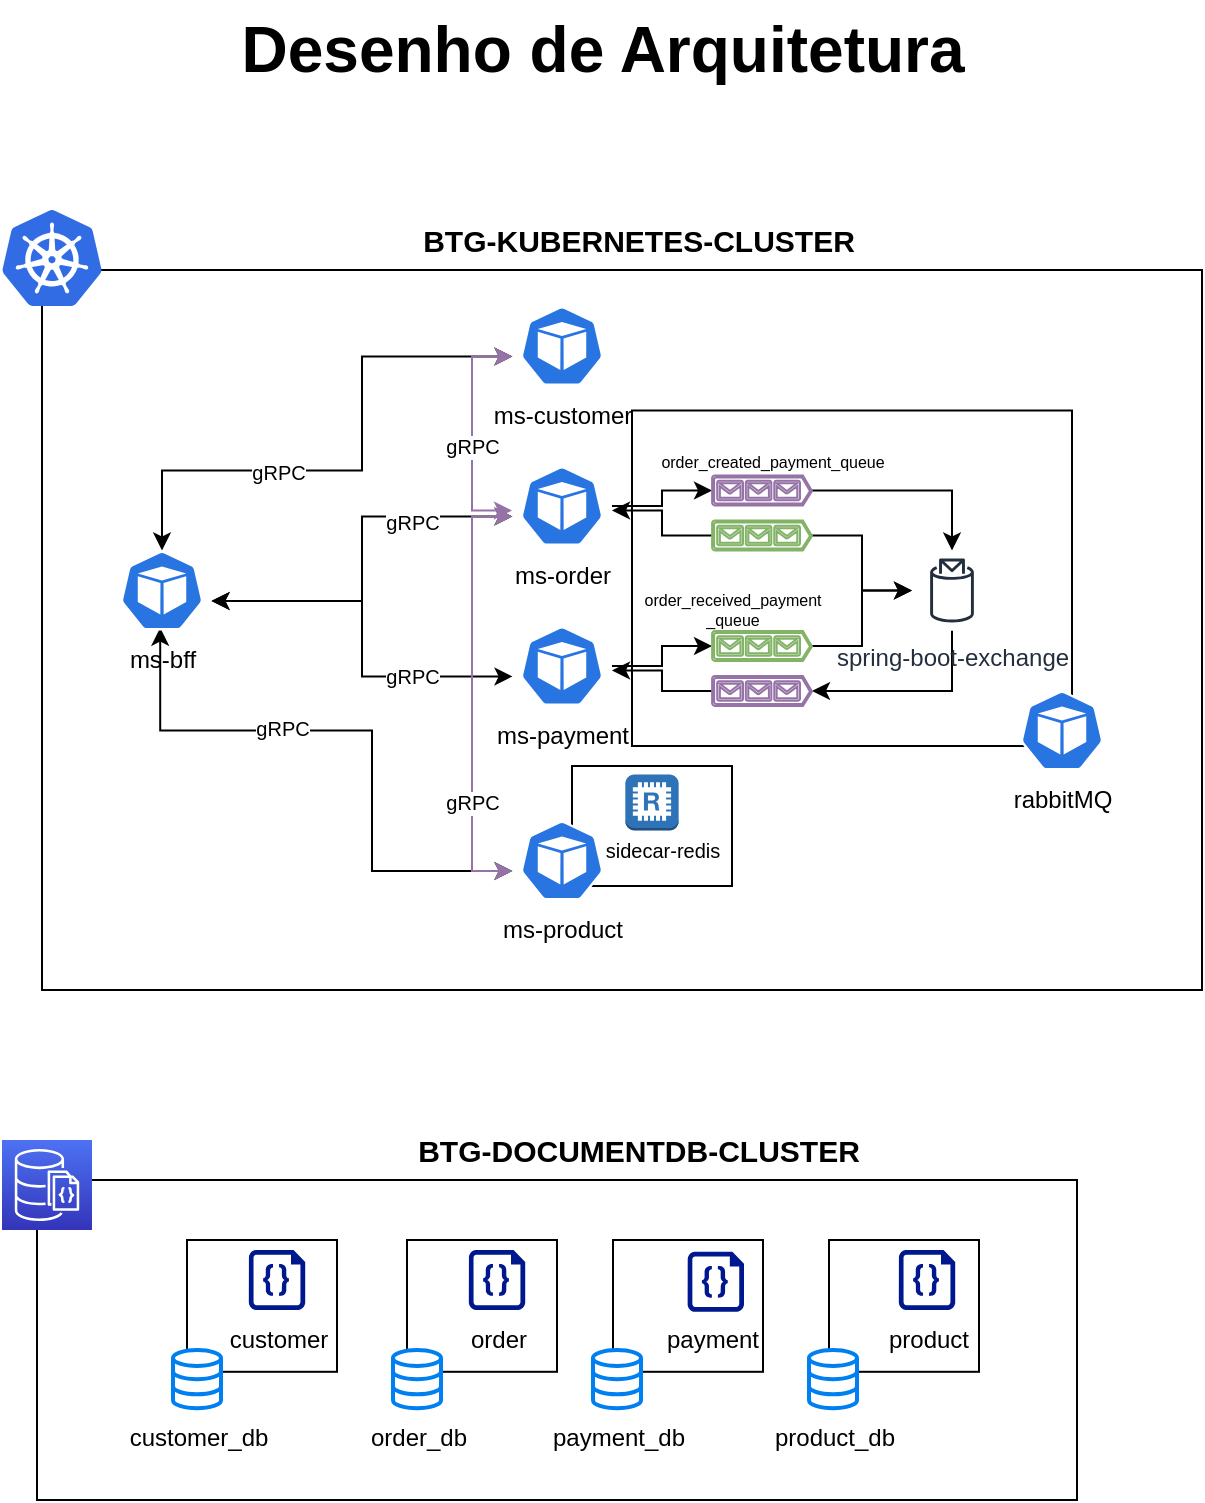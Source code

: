 <mxfile version="20.8.23" type="device" pages="2"><diagram id="QzAhWZvazJeTf2JJK_7w" name="Desenho de Arquitetura"><mxGraphModel dx="1434" dy="796" grid="1" gridSize="10" guides="1" tooltips="1" connect="1" arrows="1" fold="1" page="1" pageScale="1" pageWidth="827" pageHeight="1169" math="0" shadow="0"><root><mxCell id="0"/><mxCell id="1" parent="0"/><mxCell id="mo_kO4fWJj9Dk3_LiMqR-79" value="" style="rounded=0;whiteSpace=wrap;html=1;fontSize=10;" parent="1" vertex="1"><mxGeometry x="131.5" y="615" width="520" height="160" as="geometry"/></mxCell><mxCell id="mo_kO4fWJj9Dk3_LiMqR-78" value="" style="rounded=0;whiteSpace=wrap;html=1;fontSize=10;" parent="1" vertex="1"><mxGeometry x="134" y="160" width="580" height="360" as="geometry"/></mxCell><mxCell id="mo_kO4fWJj9Dk3_LiMqR-77" value="" style="rounded=0;whiteSpace=wrap;html=1;fontSize=10;" parent="1" vertex="1"><mxGeometry x="527.5" y="645" width="75" height="65.9" as="geometry"/></mxCell><mxCell id="mo_kO4fWJj9Dk3_LiMqR-76" value="" style="rounded=0;whiteSpace=wrap;html=1;fontSize=10;" parent="1" vertex="1"><mxGeometry x="419.5" y="645" width="75" height="65.9" as="geometry"/></mxCell><mxCell id="mo_kO4fWJj9Dk3_LiMqR-75" value="" style="rounded=0;whiteSpace=wrap;html=1;fontSize=10;" parent="1" vertex="1"><mxGeometry x="316.5" y="645" width="75" height="65.9" as="geometry"/></mxCell><mxCell id="mo_kO4fWJj9Dk3_LiMqR-74" value="" style="rounded=0;whiteSpace=wrap;html=1;fontSize=10;" parent="1" vertex="1"><mxGeometry x="206.5" y="645" width="75" height="65.9" as="geometry"/></mxCell><mxCell id="mo_kO4fWJj9Dk3_LiMqR-35" value="" style="rounded=0;whiteSpace=wrap;html=1;" parent="1" vertex="1"><mxGeometry x="429" y="230.25" width="220" height="167.75" as="geometry"/></mxCell><mxCell id="mo_kO4fWJj9Dk3_LiMqR-11" value="" style="rounded=0;whiteSpace=wrap;html=1;" parent="1" vertex="1"><mxGeometry x="399" y="408" width="80" height="60" as="geometry"/></mxCell><mxCell id="mo_kO4fWJj9Dk3_LiMqR-1" value="" style="sketch=0;aspect=fixed;html=1;points=[];align=center;image;fontSize=12;image=img/lib/mscae/Kubernetes.svg;" parent="1" vertex="1"><mxGeometry x="114" y="130" width="50" height="48" as="geometry"/></mxCell><mxCell id="mo_kO4fWJj9Dk3_LiMqR-36" style="edgeStyle=orthogonalEdgeStyle;rounded=0;orthogonalLoop=1;jettySize=auto;html=1;entryX=0.005;entryY=0.63;entryDx=0;entryDy=0;entryPerimeter=0;fontSize=8;startArrow=classic;startFill=1;endArrow=classic;endFill=1;" parent="1" source="mo_kO4fWJj9Dk3_LiMqR-2" target="mo_kO4fWJj9Dk3_LiMqR-3" edge="1"><mxGeometry relative="1" as="geometry"><Array as="points"><mxPoint x="194" y="260.25"/><mxPoint x="294" y="260.25"/><mxPoint x="294" y="203.25"/></Array></mxGeometry></mxCell><mxCell id="mo_kO4fWJj9Dk3_LiMqR-45" value="&lt;font style=&quot;font-size: 10px;&quot;&gt;gRPC&lt;/font&gt;" style="edgeLabel;html=1;align=center;verticalAlign=middle;resizable=0;points=[];fontSize=8;" parent="mo_kO4fWJj9Dk3_LiMqR-36" vertex="1" connectable="0"><mxGeometry x="-0.282" relative="1" as="geometry"><mxPoint as="offset"/></mxGeometry></mxCell><mxCell id="mo_kO4fWJj9Dk3_LiMqR-37" style="edgeStyle=orthogonalEdgeStyle;rounded=0;orthogonalLoop=1;jettySize=auto;html=1;exitX=0.485;exitY=-0.047;exitDx=0;exitDy=0;exitPerimeter=0;entryX=0.005;entryY=0.63;entryDx=0;entryDy=0;entryPerimeter=0;fontSize=8;startArrow=classic;startFill=1;endArrow=classic;endFill=1;" parent="1" source="mo_kO4fWJj9Dk3_LiMqR-15" target="mo_kO4fWJj9Dk3_LiMqR-6" edge="1"><mxGeometry relative="1" as="geometry"><Array as="points"><mxPoint x="193" y="390.25"/><mxPoint x="299" y="390.25"/><mxPoint x="299" y="460.25"/></Array></mxGeometry></mxCell><mxCell id="mo_kO4fWJj9Dk3_LiMqR-38" style="edgeStyle=orthogonalEdgeStyle;rounded=0;orthogonalLoop=1;jettySize=auto;html=1;exitX=0.995;exitY=0.63;exitDx=0;exitDy=0;exitPerimeter=0;entryX=0.005;entryY=0.63;entryDx=0;entryDy=0;entryPerimeter=0;fontSize=8;startArrow=classic;startFill=1;endArrow=classic;endFill=1;" parent="1" source="mo_kO4fWJj9Dk3_LiMqR-2" target="mo_kO4fWJj9Dk3_LiMqR-4" edge="1"><mxGeometry relative="1" as="geometry"/></mxCell><mxCell id="mo_kO4fWJj9Dk3_LiMqR-39" style="edgeStyle=orthogonalEdgeStyle;rounded=0;orthogonalLoop=1;jettySize=auto;html=1;exitX=0.995;exitY=0.63;exitDx=0;exitDy=0;exitPerimeter=0;entryX=0.005;entryY=0.63;entryDx=0;entryDy=0;entryPerimeter=0;fontSize=8;startArrow=classic;startFill=1;endArrow=classic;endFill=1;" parent="1" source="mo_kO4fWJj9Dk3_LiMqR-2" target="mo_kO4fWJj9Dk3_LiMqR-5" edge="1"><mxGeometry relative="1" as="geometry"/></mxCell><mxCell id="mo_kO4fWJj9Dk3_LiMqR-2" value="" style="sketch=0;html=1;dashed=0;whitespace=wrap;fillColor=#2875E2;strokeColor=#ffffff;points=[[0.005,0.63,0],[0.1,0.2,0],[0.9,0.2,0],[0.5,0,0],[0.995,0.63,0],[0.72,0.99,0],[0.5,1,0],[0.28,0.99,0]];verticalLabelPosition=bottom;align=center;verticalAlign=top;shape=mxgraph.kubernetes.icon;prIcon=pod" parent="1" vertex="1"><mxGeometry x="169" y="300.25" width="50" height="40" as="geometry"/></mxCell><mxCell id="mo_kO4fWJj9Dk3_LiMqR-3" value="" style="sketch=0;html=1;dashed=0;whitespace=wrap;fillColor=#2875E2;strokeColor=#ffffff;points=[[0.005,0.63,0],[0.1,0.2,0],[0.9,0.2,0],[0.5,0,0],[0.995,0.63,0],[0.72,0.99,0],[0.5,1,0],[0.28,0.99,0]];verticalLabelPosition=bottom;align=center;verticalAlign=top;shape=mxgraph.kubernetes.icon;prIcon=pod" parent="1" vertex="1"><mxGeometry x="369" y="178" width="50" height="40" as="geometry"/></mxCell><mxCell id="mo_kO4fWJj9Dk3_LiMqR-43" style="edgeStyle=orthogonalEdgeStyle;rounded=0;orthogonalLoop=1;jettySize=auto;html=1;entryX=0.005;entryY=0.63;entryDx=0;entryDy=0;entryPerimeter=0;fontSize=8;startArrow=classic;startFill=1;endArrow=classic;endFill=1;fillColor=#e1d5e7;strokeColor=#9673a6;" parent="1" source="mo_kO4fWJj9Dk3_LiMqR-4" target="mo_kO4fWJj9Dk3_LiMqR-3" edge="1"><mxGeometry relative="1" as="geometry"><Array as="points"><mxPoint x="349" y="280.25"/><mxPoint x="349" y="203.25"/></Array></mxGeometry></mxCell><mxCell id="mo_kO4fWJj9Dk3_LiMqR-44" style="edgeStyle=orthogonalEdgeStyle;rounded=0;orthogonalLoop=1;jettySize=auto;html=1;exitX=0.005;exitY=0.63;exitDx=0;exitDy=0;exitPerimeter=0;entryX=0.005;entryY=0.63;entryDx=0;entryDy=0;entryPerimeter=0;fontSize=8;startArrow=classic;startFill=1;endArrow=classic;endFill=1;fillColor=#e1d5e7;strokeColor=#9673a6;" parent="1" source="mo_kO4fWJj9Dk3_LiMqR-4" target="mo_kO4fWJj9Dk3_LiMqR-6" edge="1"><mxGeometry relative="1" as="geometry"/></mxCell><mxCell id="mo_kO4fWJj9Dk3_LiMqR-4" value="" style="sketch=0;html=1;dashed=0;whitespace=wrap;fillColor=#2875E2;strokeColor=#ffffff;points=[[0.005,0.63,0],[0.1,0.2,0],[0.9,0.2,0],[0.5,0,0],[0.995,0.63,0],[0.72,0.99,0],[0.5,1,0],[0.28,0.99,0]];verticalLabelPosition=bottom;align=center;verticalAlign=top;shape=mxgraph.kubernetes.icon;prIcon=pod" parent="1" vertex="1"><mxGeometry x="369" y="258" width="50" height="40" as="geometry"/></mxCell><mxCell id="mo_kO4fWJj9Dk3_LiMqR-5" value="" style="sketch=0;html=1;dashed=0;whitespace=wrap;fillColor=#2875E2;strokeColor=#ffffff;points=[[0.005,0.63,0],[0.1,0.2,0],[0.9,0.2,0],[0.5,0,0],[0.995,0.63,0],[0.72,0.99,0],[0.5,1,0],[0.28,0.99,0]];verticalLabelPosition=bottom;align=center;verticalAlign=top;shape=mxgraph.kubernetes.icon;prIcon=pod" parent="1" vertex="1"><mxGeometry x="369" y="338" width="50" height="40" as="geometry"/></mxCell><mxCell id="mo_kO4fWJj9Dk3_LiMqR-6" value="" style="sketch=0;html=1;dashed=0;whitespace=wrap;fillColor=#2875E2;strokeColor=#ffffff;points=[[0.005,0.63,0],[0.1,0.2,0],[0.9,0.2,0],[0.5,0,0],[0.995,0.63,0],[0.72,0.99,0],[0.5,1,0],[0.28,0.99,0]];verticalLabelPosition=bottom;align=center;verticalAlign=top;shape=mxgraph.kubernetes.icon;prIcon=pod" parent="1" vertex="1"><mxGeometry x="369" y="435.25" width="50" height="40" as="geometry"/></mxCell><mxCell id="mo_kO4fWJj9Dk3_LiMqR-7" value="ms-customer" style="text;html=1;align=center;verticalAlign=middle;resizable=0;points=[];autosize=1;strokeColor=none;fillColor=none;" parent="1" vertex="1"><mxGeometry x="349" y="218" width="90" height="30" as="geometry"/></mxCell><mxCell id="mo_kO4fWJj9Dk3_LiMqR-8" value="ms-order" style="text;html=1;align=center;verticalAlign=middle;resizable=0;points=[];autosize=1;strokeColor=none;fillColor=none;" parent="1" vertex="1"><mxGeometry x="359" y="298" width="70" height="30" as="geometry"/></mxCell><mxCell id="mo_kO4fWJj9Dk3_LiMqR-9" value="ms-payment" style="text;html=1;align=center;verticalAlign=middle;resizable=0;points=[];autosize=1;strokeColor=none;fillColor=none;" parent="1" vertex="1"><mxGeometry x="349" y="378" width="90" height="30" as="geometry"/></mxCell><mxCell id="mo_kO4fWJj9Dk3_LiMqR-10" value="ms-product" style="text;html=1;align=center;verticalAlign=middle;resizable=0;points=[];autosize=1;strokeColor=none;fillColor=none;" parent="1" vertex="1"><mxGeometry x="354" y="475.25" width="80" height="30" as="geometry"/></mxCell><mxCell id="mo_kO4fWJj9Dk3_LiMqR-12" value="" style="outlineConnect=0;dashed=0;verticalLabelPosition=bottom;verticalAlign=top;align=center;html=1;shape=mxgraph.aws3.redis;fillColor=#2E73B8;gradientColor=none;" parent="1" vertex="1"><mxGeometry x="425.66" y="412.25" width="26.67" height="28" as="geometry"/></mxCell><mxCell id="mo_kO4fWJj9Dk3_LiMqR-13" value="&lt;font style=&quot;font-size: 10px;&quot;&gt;sidecar-redis&lt;/font&gt;" style="text;html=1;align=center;verticalAlign=middle;resizable=0;points=[];autosize=1;strokeColor=none;fillColor=none;" parent="1" vertex="1"><mxGeometry x="404" y="435.25" width="80" height="30" as="geometry"/></mxCell><mxCell id="mo_kO4fWJj9Dk3_LiMqR-15" value="ms-bff" style="text;html=1;align=center;verticalAlign=middle;resizable=0;points=[];autosize=1;strokeColor=none;fillColor=none;" parent="1" vertex="1"><mxGeometry x="164" y="340.25" width="60" height="30" as="geometry"/></mxCell><mxCell id="mo_kO4fWJj9Dk3_LiMqR-16" value="" style="sketch=0;html=1;dashed=0;whitespace=wrap;fillColor=#2875E2;strokeColor=#ffffff;points=[[0.005,0.63,0],[0.1,0.2,0],[0.9,0.2,0],[0.5,0,0],[0.995,0.63,0],[0.72,0.99,0],[0.5,1,0],[0.28,0.99,0]];verticalLabelPosition=bottom;align=center;verticalAlign=top;shape=mxgraph.kubernetes.icon;prIcon=pod" parent="1" vertex="1"><mxGeometry x="619" y="370.25" width="50" height="40" as="geometry"/></mxCell><mxCell id="mo_kO4fWJj9Dk3_LiMqR-17" value="rabbitMQ" style="text;html=1;align=center;verticalAlign=middle;resizable=0;points=[];autosize=1;strokeColor=none;fillColor=none;" parent="1" vertex="1"><mxGeometry x="609" y="410.25" width="70" height="30" as="geometry"/></mxCell><mxCell id="mo_kO4fWJj9Dk3_LiMqR-28" style="edgeStyle=orthogonalEdgeStyle;rounded=0;orthogonalLoop=1;jettySize=auto;html=1;fontSize=10;startArrow=classic;startFill=1;endArrow=none;endFill=0;" parent="1" source="mo_kO4fWJj9Dk3_LiMqR-18" target="mo_kO4fWJj9Dk3_LiMqR-24" edge="1"><mxGeometry relative="1" as="geometry"/></mxCell><mxCell id="mo_kO4fWJj9Dk3_LiMqR-32" style="edgeStyle=orthogonalEdgeStyle;rounded=0;orthogonalLoop=1;jettySize=auto;html=1;fontSize=10;" parent="1" source="mo_kO4fWJj9Dk3_LiMqR-18" edge="1"><mxGeometry relative="1" as="geometry"><mxPoint x="419" y="360.25" as="targetPoint"/><Array as="points"><mxPoint x="444" y="370.25"/><mxPoint x="444" y="360.25"/></Array></mxGeometry></mxCell><mxCell id="mo_kO4fWJj9Dk3_LiMqR-18" value="" style="sketch=0;aspect=fixed;pointerEvents=1;shadow=0;dashed=0;html=1;strokeColor=#9673a6;labelPosition=center;verticalLabelPosition=bottom;verticalAlign=top;align=center;fillColor=#e1d5e7;shape=mxgraph.azure.queue_generic;fontSize=10;" parent="1" vertex="1"><mxGeometry x="469" y="363" width="50" height="15" as="geometry"/></mxCell><mxCell id="mo_kO4fWJj9Dk3_LiMqR-27" style="edgeStyle=orthogonalEdgeStyle;rounded=0;orthogonalLoop=1;jettySize=auto;html=1;fontSize=10;" parent="1" source="mo_kO4fWJj9Dk3_LiMqR-19" target="mo_kO4fWJj9Dk3_LiMqR-24" edge="1"><mxGeometry relative="1" as="geometry"><Array as="points"><mxPoint x="544" y="348.25"/><mxPoint x="544" y="320.25"/></Array></mxGeometry></mxCell><mxCell id="mo_kO4fWJj9Dk3_LiMqR-31" style="edgeStyle=orthogonalEdgeStyle;rounded=0;orthogonalLoop=1;jettySize=auto;html=1;fontSize=10;startArrow=classic;startFill=1;endArrow=none;endFill=0;" parent="1" source="mo_kO4fWJj9Dk3_LiMqR-19" target="mo_kO4fWJj9Dk3_LiMqR-5" edge="1"><mxGeometry relative="1" as="geometry"/></mxCell><mxCell id="mo_kO4fWJj9Dk3_LiMqR-19" value="" style="sketch=0;aspect=fixed;pointerEvents=1;shadow=0;dashed=0;html=1;strokeColor=#82b366;labelPosition=center;verticalLabelPosition=bottom;verticalAlign=top;align=center;fillColor=#d5e8d4;shape=mxgraph.azure.queue_generic;fontSize=10;" parent="1" vertex="1"><mxGeometry x="469" y="340.5" width="50" height="15" as="geometry"/></mxCell><mxCell id="mo_kO4fWJj9Dk3_LiMqR-26" style="edgeStyle=orthogonalEdgeStyle;rounded=0;orthogonalLoop=1;jettySize=auto;html=1;fontSize=10;" parent="1" source="mo_kO4fWJj9Dk3_LiMqR-20" target="mo_kO4fWJj9Dk3_LiMqR-24" edge="1"><mxGeometry relative="1" as="geometry"/></mxCell><mxCell id="mo_kO4fWJj9Dk3_LiMqR-30" style="edgeStyle=orthogonalEdgeStyle;rounded=0;orthogonalLoop=1;jettySize=auto;html=1;fontSize=10;" parent="1" source="mo_kO4fWJj9Dk3_LiMqR-20" edge="1"><mxGeometry relative="1" as="geometry"><mxPoint x="419" y="280.25" as="targetPoint"/><Array as="points"><mxPoint x="444" y="293.25"/><mxPoint x="444" y="280.25"/></Array></mxGeometry></mxCell><mxCell id="mo_kO4fWJj9Dk3_LiMqR-20" value="" style="sketch=0;aspect=fixed;pointerEvents=1;shadow=0;dashed=0;html=1;strokeColor=#82b366;labelPosition=center;verticalLabelPosition=bottom;verticalAlign=top;align=center;fillColor=#d5e8d4;shape=mxgraph.azure.queue_generic;fontSize=10;" parent="1" vertex="1"><mxGeometry x="469" y="285.25" width="50" height="15" as="geometry"/></mxCell><mxCell id="mo_kO4fWJj9Dk3_LiMqR-25" style="edgeStyle=orthogonalEdgeStyle;rounded=0;orthogonalLoop=1;jettySize=auto;html=1;fontSize=10;" parent="1" source="mo_kO4fWJj9Dk3_LiMqR-21" target="mo_kO4fWJj9Dk3_LiMqR-24" edge="1"><mxGeometry relative="1" as="geometry"/></mxCell><mxCell id="mo_kO4fWJj9Dk3_LiMqR-29" style="edgeStyle=orthogonalEdgeStyle;rounded=0;orthogonalLoop=1;jettySize=auto;html=1;fontSize=10;startArrow=classic;startFill=1;endArrow=none;endFill=0;" parent="1" source="mo_kO4fWJj9Dk3_LiMqR-21" target="mo_kO4fWJj9Dk3_LiMqR-4" edge="1"><mxGeometry relative="1" as="geometry"/></mxCell><mxCell id="mo_kO4fWJj9Dk3_LiMqR-21" value="" style="sketch=0;aspect=fixed;pointerEvents=1;shadow=0;dashed=0;html=1;strokeColor=#9673a6;labelPosition=center;verticalLabelPosition=bottom;verticalAlign=top;align=center;fillColor=#e1d5e7;shape=mxgraph.azure.queue_generic;fontSize=10;" parent="1" vertex="1"><mxGeometry x="469" y="262.75" width="50" height="15" as="geometry"/></mxCell><mxCell id="mo_kO4fWJj9Dk3_LiMqR-24" value="spring-boot-exchange" style="sketch=0;outlineConnect=0;fontColor=#232F3E;gradientColor=none;strokeColor=#232F3E;fillColor=#ffffff;dashed=0;verticalLabelPosition=bottom;verticalAlign=top;align=center;html=1;fontSize=12;fontStyle=0;aspect=fixed;shape=mxgraph.aws4.resourceIcon;resIcon=mxgraph.aws4.topic_2;" parent="1" vertex="1"><mxGeometry x="569" y="300.25" width="40" height="40" as="geometry"/></mxCell><mxCell id="mo_kO4fWJj9Dk3_LiMqR-33" value="&lt;font style=&quot;font-size: 8px;&quot;&gt;order_created_payment_queue&lt;/font&gt;" style="text;html=1;align=center;verticalAlign=middle;resizable=0;points=[];autosize=1;strokeColor=none;fillColor=none;fontSize=10;" parent="1" vertex="1"><mxGeometry x="429" y="240.25" width="140" height="30" as="geometry"/></mxCell><mxCell id="mo_kO4fWJj9Dk3_LiMqR-34" value="order_received_payment&lt;br&gt;_queue" style="text;html=1;align=center;verticalAlign=middle;resizable=0;points=[];autosize=1;strokeColor=none;fillColor=none;fontSize=8;" parent="1" vertex="1"><mxGeometry x="424" y="315.25" width="110" height="30" as="geometry"/></mxCell><mxCell id="mo_kO4fWJj9Dk3_LiMqR-48" value="&lt;font style=&quot;font-size: 10px;&quot;&gt;gRPC&lt;/font&gt;" style="edgeLabel;html=1;align=center;verticalAlign=middle;resizable=0;points=[];fontSize=8;" parent="1" vertex="1" connectable="0"><mxGeometry x="268.996" y="270.254" as="geometry"><mxPoint x="-15" y="118" as="offset"/></mxGeometry></mxCell><mxCell id="mo_kO4fWJj9Dk3_LiMqR-49" value="&lt;font style=&quot;font-size: 10px;&quot;&gt;gRPC&lt;/font&gt;" style="edgeLabel;html=1;align=center;verticalAlign=middle;resizable=0;points=[];fontSize=8;" parent="1" vertex="1" connectable="0"><mxGeometry x="318.996" y="285.254" as="geometry"/></mxCell><mxCell id="mo_kO4fWJj9Dk3_LiMqR-50" value="&lt;font style=&quot;font-size: 10px;&quot;&gt;gRPC&lt;/font&gt;" style="edgeLabel;html=1;align=center;verticalAlign=middle;resizable=0;points=[];fontSize=8;" parent="1" vertex="1" connectable="0"><mxGeometry x="318.996" y="363.004" as="geometry"/></mxCell><mxCell id="mo_kO4fWJj9Dk3_LiMqR-51" value="&lt;font style=&quot;font-size: 10px;&quot;&gt;gRPC&lt;/font&gt;" style="edgeLabel;html=1;align=center;verticalAlign=middle;resizable=0;points=[];fontSize=8;" parent="1" vertex="1" connectable="0"><mxGeometry x="348.996" y="248.004" as="geometry"/></mxCell><mxCell id="mo_kO4fWJj9Dk3_LiMqR-52" value="&lt;font style=&quot;font-size: 10px;&quot;&gt;gRPC&lt;/font&gt;" style="edgeLabel;html=1;align=center;verticalAlign=middle;resizable=0;points=[];fontSize=8;" parent="1" vertex="1" connectable="0"><mxGeometry x="348.996" y="425.254" as="geometry"/></mxCell><mxCell id="mo_kO4fWJj9Dk3_LiMqR-53" value="" style="sketch=0;points=[[0,0,0],[0.25,0,0],[0.5,0,0],[0.75,0,0],[1,0,0],[0,1,0],[0.25,1,0],[0.5,1,0],[0.75,1,0],[1,1,0],[0,0.25,0],[0,0.5,0],[0,0.75,0],[1,0.25,0],[1,0.5,0],[1,0.75,0]];outlineConnect=0;fontColor=#232F3E;gradientColor=#4D72F3;gradientDirection=north;fillColor=#3334B9;strokeColor=#ffffff;dashed=0;verticalLabelPosition=bottom;verticalAlign=top;align=center;html=1;fontSize=12;fontStyle=0;aspect=fixed;shape=mxgraph.aws4.resourceIcon;resIcon=mxgraph.aws4.documentdb_with_mongodb_compatibility;" parent="1" vertex="1"><mxGeometry x="114" y="595" width="45" height="45" as="geometry"/></mxCell><mxCell id="mo_kO4fWJj9Dk3_LiMqR-55" value="" style="sketch=0;aspect=fixed;pointerEvents=1;shadow=0;dashed=0;html=1;strokeColor=none;labelPosition=center;verticalLabelPosition=bottom;verticalAlign=top;align=center;fillColor=#00188D;shape=mxgraph.azure.code_file;fontSize=10;" parent="1" vertex="1"><mxGeometry x="237.4" y="650" width="28.2" height="30" as="geometry"/></mxCell><mxCell id="mo_kO4fWJj9Dk3_LiMqR-56" value="" style="html=1;verticalLabelPosition=bottom;align=center;labelBackgroundColor=#ffffff;verticalAlign=top;strokeWidth=2;strokeColor=#0080F0;shadow=0;dashed=0;shape=mxgraph.ios7.icons.data;fontSize=10;" parent="1" vertex="1"><mxGeometry x="199.5" y="700" width="24" height="29.1" as="geometry"/></mxCell><mxCell id="mo_kO4fWJj9Dk3_LiMqR-57" value="customer_db" style="text;html=1;align=center;verticalAlign=middle;resizable=0;points=[];autosize=1;strokeColor=none;fillColor=none;" parent="1" vertex="1"><mxGeometry x="166.5" y="729.1" width="90" height="30" as="geometry"/></mxCell><mxCell id="mo_kO4fWJj9Dk3_LiMqR-59" value="" style="html=1;verticalLabelPosition=bottom;align=center;labelBackgroundColor=#ffffff;verticalAlign=top;strokeWidth=2;strokeColor=#0080F0;shadow=0;dashed=0;shape=mxgraph.ios7.icons.data;fontSize=10;" parent="1" vertex="1"><mxGeometry x="309.5" y="700" width="24" height="29.1" as="geometry"/></mxCell><mxCell id="mo_kO4fWJj9Dk3_LiMqR-60" value="order_db" style="text;html=1;align=center;verticalAlign=middle;resizable=0;points=[];autosize=1;strokeColor=none;fillColor=none;" parent="1" vertex="1"><mxGeometry x="286.5" y="729.1" width="70" height="30" as="geometry"/></mxCell><mxCell id="mo_kO4fWJj9Dk3_LiMqR-61" value="" style="html=1;verticalLabelPosition=bottom;align=center;labelBackgroundColor=#ffffff;verticalAlign=top;strokeWidth=2;strokeColor=#0080F0;shadow=0;dashed=0;shape=mxgraph.ios7.icons.data;fontSize=10;" parent="1" vertex="1"><mxGeometry x="409.5" y="700.0" width="24" height="29.1" as="geometry"/></mxCell><mxCell id="mo_kO4fWJj9Dk3_LiMqR-62" value="payment_db" style="text;html=1;align=center;verticalAlign=middle;resizable=0;points=[];autosize=1;strokeColor=none;fillColor=none;" parent="1" vertex="1"><mxGeometry x="376.5" y="729.1" width="90" height="30" as="geometry"/></mxCell><mxCell id="mo_kO4fWJj9Dk3_LiMqR-65" value="" style="html=1;verticalLabelPosition=bottom;align=center;labelBackgroundColor=#ffffff;verticalAlign=top;strokeWidth=2;strokeColor=#0080F0;shadow=0;dashed=0;shape=mxgraph.ios7.icons.data;fontSize=10;" parent="1" vertex="1"><mxGeometry x="517.5" y="700" width="24" height="29.1" as="geometry"/></mxCell><mxCell id="mo_kO4fWJj9Dk3_LiMqR-66" value="product_db" style="text;html=1;align=center;verticalAlign=middle;resizable=0;points=[];autosize=1;strokeColor=none;fillColor=none;" parent="1" vertex="1"><mxGeometry x="489.5" y="729.1" width="80" height="30" as="geometry"/></mxCell><mxCell id="mo_kO4fWJj9Dk3_LiMqR-67" value="customer" style="text;html=1;align=center;verticalAlign=middle;resizable=0;points=[];autosize=1;strokeColor=none;fillColor=none;" parent="1" vertex="1"><mxGeometry x="216.5" y="680" width="70" height="30" as="geometry"/></mxCell><mxCell id="mo_kO4fWJj9Dk3_LiMqR-68" value="" style="sketch=0;aspect=fixed;pointerEvents=1;shadow=0;dashed=0;html=1;strokeColor=none;labelPosition=center;verticalLabelPosition=bottom;verticalAlign=top;align=center;fillColor=#00188D;shape=mxgraph.azure.code_file;fontSize=10;" parent="1" vertex="1"><mxGeometry x="347.4" y="650" width="28.2" height="30" as="geometry"/></mxCell><mxCell id="mo_kO4fWJj9Dk3_LiMqR-69" value="order" style="text;html=1;align=center;verticalAlign=middle;resizable=0;points=[];autosize=1;strokeColor=none;fillColor=none;" parent="1" vertex="1"><mxGeometry x="336.5" y="680" width="50" height="30" as="geometry"/></mxCell><mxCell id="mo_kO4fWJj9Dk3_LiMqR-70" value="" style="sketch=0;aspect=fixed;pointerEvents=1;shadow=0;dashed=0;html=1;strokeColor=none;labelPosition=center;verticalLabelPosition=bottom;verticalAlign=top;align=center;fillColor=#00188D;shape=mxgraph.azure.code_file;fontSize=10;" parent="1" vertex="1"><mxGeometry x="456.8" y="650.9" width="28.2" height="30" as="geometry"/></mxCell><mxCell id="mo_kO4fWJj9Dk3_LiMqR-71" value="payment" style="text;html=1;align=center;verticalAlign=middle;resizable=0;points=[];autosize=1;strokeColor=none;fillColor=none;" parent="1" vertex="1"><mxGeometry x="434" y="680.45" width="70" height="30" as="geometry"/></mxCell><mxCell id="mo_kO4fWJj9Dk3_LiMqR-72" value="" style="sketch=0;aspect=fixed;pointerEvents=1;shadow=0;dashed=0;html=1;strokeColor=none;labelPosition=center;verticalLabelPosition=bottom;verticalAlign=top;align=center;fillColor=#00188D;shape=mxgraph.azure.code_file;fontSize=10;" parent="1" vertex="1"><mxGeometry x="562.4" y="650" width="28.2" height="30" as="geometry"/></mxCell><mxCell id="mo_kO4fWJj9Dk3_LiMqR-73" value="product" style="text;html=1;align=center;verticalAlign=middle;resizable=0;points=[];autosize=1;strokeColor=none;fillColor=none;" parent="1" vertex="1"><mxGeometry x="546.5" y="680" width="60" height="30" as="geometry"/></mxCell><mxCell id="mo_kO4fWJj9Dk3_LiMqR-81" value="&lt;font style=&quot;font-size: 15px;&quot;&gt;&lt;b&gt;BTG-KUBERNETES-CLUSTER&lt;/b&gt;&lt;/font&gt;" style="text;html=1;align=center;verticalAlign=middle;resizable=0;points=[];autosize=1;strokeColor=none;fillColor=none;fontSize=10;" parent="1" vertex="1"><mxGeometry x="312" y="130" width="240" height="30" as="geometry"/></mxCell><mxCell id="mo_kO4fWJj9Dk3_LiMqR-82" value="&lt;font style=&quot;font-size: 15px;&quot;&gt;&lt;b&gt;BTG-DOCUMENTDB-CLUSTER&lt;/b&gt;&lt;/font&gt;" style="text;html=1;align=center;verticalAlign=middle;resizable=0;points=[];autosize=1;strokeColor=none;fillColor=none;fontSize=10;" parent="1" vertex="1"><mxGeometry x="312" y="585" width="240" height="30" as="geometry"/></mxCell><mxCell id="mo_kO4fWJj9Dk3_LiMqR-83" value="&lt;b&gt;&lt;font style=&quot;font-size: 32px;&quot;&gt;Desenho de Arquitetura&lt;/font&gt;&lt;/b&gt;" style="text;html=1;align=center;verticalAlign=middle;resizable=0;points=[];autosize=1;strokeColor=none;fillColor=none;fontSize=15;" parent="1" vertex="1"><mxGeometry x="219" y="25" width="390" height="50" as="geometry"/></mxCell></root></mxGraphModel></diagram><diagram id="XUhuh8iYOq6OEx-a7uej" name="Casos de Uso"><mxGraphModel dx="1434" dy="796" grid="1" gridSize="10" guides="1" tooltips="1" connect="1" arrows="1" fold="1" page="1" pageScale="1" pageWidth="827" pageHeight="1169" math="0" shadow="0"><root><mxCell id="0"/><mxCell id="1" parent="0"/><mxCell id="5baC4IPOkNMSyNrjgg5Y-1" value="&lt;b&gt;&lt;font style=&quot;font-size: 32px;&quot;&gt;Casos de Uso&lt;/font&gt;&lt;/b&gt;" style="text;html=1;align=center;verticalAlign=middle;resizable=0;points=[];autosize=1;strokeColor=none;fillColor=none;fontSize=15;" parent="1" vertex="1"><mxGeometry x="294" y="25" width="240" height="50" as="geometry"/></mxCell><mxCell id="uJkJUVvf36AiFAXjO41s-1" value="" style="sketch=0;html=1;dashed=0;whitespace=wrap;fillColor=#2875E2;strokeColor=#ffffff;points=[[0.005,0.63,0],[0.1,0.2,0],[0.9,0.2,0],[0.5,0,0],[0.995,0.63,0],[0.72,0.99,0],[0.5,1,0],[0.28,0.99,0]];verticalLabelPosition=bottom;align=center;verticalAlign=top;shape=mxgraph.kubernetes.icon;prIcon=pod" parent="1" vertex="1"><mxGeometry x="295" y="365" width="50" height="40" as="geometry"/></mxCell><mxCell id="uJkJUVvf36AiFAXjO41s-2" value="ms-order" style="text;html=1;align=center;verticalAlign=middle;resizable=0;points=[];autosize=1;strokeColor=none;fillColor=none;" parent="1" vertex="1"><mxGeometry x="285" y="405" width="70" height="30" as="geometry"/></mxCell><mxCell id="pKnNBjjj979iU6vrL4D1-1" value="" style="sketch=0;html=1;dashed=0;whitespace=wrap;fillColor=#2875E2;strokeColor=#ffffff;points=[[0.005,0.63,0],[0.1,0.2,0],[0.9,0.2,0],[0.5,0,0],[0.995,0.63,0],[0.72,0.99,0],[0.5,1,0],[0.28,0.99,0]];verticalLabelPosition=bottom;align=center;verticalAlign=top;shape=mxgraph.kubernetes.icon;prIcon=pod" parent="1" vertex="1"><mxGeometry x="188" y="365" width="50" height="40" as="geometry"/></mxCell><mxCell id="pKnNBjjj979iU6vrL4D1-2" value="ms-bff" style="text;html=1;align=center;verticalAlign=middle;resizable=0;points=[];autosize=1;strokeColor=none;fillColor=none;" parent="1" vertex="1"><mxGeometry x="183" y="405" width="60" height="30" as="geometry"/></mxCell><mxCell id="pjJF_JjAqbKunbiYGEhB-1" value="" style="sketch=0;html=1;dashed=0;whitespace=wrap;fillColor=#2875E2;strokeColor=#ffffff;points=[[0.005,0.63,0],[0.1,0.2,0],[0.9,0.2,0],[0.5,0,0],[0.995,0.63,0],[0.72,0.99,0],[0.5,1,0],[0.28,0.99,0]];verticalLabelPosition=bottom;align=center;verticalAlign=top;shape=mxgraph.kubernetes.icon;prIcon=pod" vertex="1" parent="1"><mxGeometry x="398" y="365" width="50" height="40" as="geometry"/></mxCell><mxCell id="pjJF_JjAqbKunbiYGEhB-2" value="ms-customer" style="text;html=1;align=center;verticalAlign=middle;resizable=0;points=[];autosize=1;strokeColor=none;fillColor=none;" vertex="1" parent="1"><mxGeometry x="378" y="405" width="90" height="30" as="geometry"/></mxCell><mxCell id="pjJF_JjAqbKunbiYGEhB-3" value="" style="sketch=0;html=1;dashed=0;whitespace=wrap;fillColor=#2875E2;strokeColor=#ffffff;points=[[0.005,0.63,0],[0.1,0.2,0],[0.9,0.2,0],[0.5,0,0],[0.995,0.63,0],[0.72,0.99,0],[0.5,1,0],[0.28,0.99,0]];verticalLabelPosition=bottom;align=center;verticalAlign=top;shape=mxgraph.kubernetes.icon;prIcon=pod" vertex="1" parent="1"><mxGeometry x="399" y="445" width="50" height="40" as="geometry"/></mxCell><mxCell id="pjJF_JjAqbKunbiYGEhB-4" value="ms-product" style="text;html=1;align=center;verticalAlign=middle;resizable=0;points=[];autosize=1;strokeColor=none;fillColor=none;" vertex="1" parent="1"><mxGeometry x="384" y="485" width="80" height="30" as="geometry"/></mxCell><mxCell id="pjJF_JjAqbKunbiYGEhB-5" value="" style="sketch=0;aspect=fixed;pointerEvents=1;shadow=0;dashed=0;html=1;strokeColor=none;labelPosition=center;verticalLabelPosition=bottom;verticalAlign=top;align=center;fillColor=#00188D;shape=mxgraph.azure.queue_generic" vertex="1" parent="1"><mxGeometry x="483" y="377.5" width="91.67" height="27.5" as="geometry"/></mxCell><mxCell id="pjJF_JjAqbKunbiYGEhB-6" value="" style="sketch=0;html=1;dashed=0;whitespace=wrap;fillColor=#2875E2;strokeColor=#ffffff;points=[[0.005,0.63,0],[0.1,0.2,0],[0.9,0.2,0],[0.5,0,0],[0.995,0.63,0],[0.72,0.99,0],[0.5,1,0],[0.28,0.99,0]];verticalLabelPosition=bottom;align=center;verticalAlign=top;shape=mxgraph.kubernetes.icon;prIcon=pod" vertex="1" parent="1"><mxGeometry x="615" y="365" width="50" height="40" as="geometry"/></mxCell><mxCell id="pjJF_JjAqbKunbiYGEhB-7" value="ms-payment" style="text;html=1;align=center;verticalAlign=middle;resizable=0;points=[];autosize=1;strokeColor=none;fillColor=none;" vertex="1" parent="1"><mxGeometry x="595" y="405" width="90" height="30" as="geometry"/></mxCell><mxCell id="pjJF_JjAqbKunbiYGEhB-8" value="" style="endArrow=none;html=1;rounded=0;strokeWidth=2;" edge="1" parent="1"><mxGeometry width="50" height="50" relative="1" as="geometry"><mxPoint x="265" y="605" as="sourcePoint"/><mxPoint x="265" y="215" as="targetPoint"/></mxGeometry></mxCell><mxCell id="pjJF_JjAqbKunbiYGEhB-9" value="" style="endArrow=none;html=1;rounded=0;strokeWidth=2;" edge="1" parent="1"><mxGeometry width="50" height="50" relative="1" as="geometry"><mxPoint x="375" y="605" as="sourcePoint"/><mxPoint x="375" y="215" as="targetPoint"/></mxGeometry></mxCell><mxCell id="pjJF_JjAqbKunbiYGEhB-10" value="" style="endArrow=none;html=1;rounded=0;strokeWidth=2;" edge="1" parent="1"><mxGeometry width="50" height="50" relative="1" as="geometry"><mxPoint x="469" y="605" as="sourcePoint"/><mxPoint x="469" y="215" as="targetPoint"/></mxGeometry></mxCell><mxCell id="pjJF_JjAqbKunbiYGEhB-11" value="" style="endArrow=none;html=1;rounded=0;strokeWidth=2;" edge="1" parent="1"><mxGeometry width="50" height="50" relative="1" as="geometry"><mxPoint x="585" y="605" as="sourcePoint"/><mxPoint x="585" y="215" as="targetPoint"/></mxGeometry></mxCell><mxCell id="pjJF_JjAqbKunbiYGEhB-12" value="" style="endArrow=none;html=1;rounded=0;strokeWidth=2;" edge="1" parent="1"><mxGeometry width="50" height="50" relative="1" as="geometry"><mxPoint x="695" y="605" as="sourcePoint"/><mxPoint x="695" y="215" as="targetPoint"/></mxGeometry></mxCell><mxCell id="pjJF_JjAqbKunbiYGEhB-13" value="&lt;font style=&quot;font-size: 14px;&quot;&gt;&lt;b&gt;Criar novo pedido&lt;/b&gt;&lt;/font&gt;" style="text;html=1;align=center;verticalAlign=middle;resizable=0;points=[];autosize=1;strokeColor=none;fillColor=none;" vertex="1" parent="1"><mxGeometry x="345" y="160" width="140" height="30" as="geometry"/></mxCell><mxCell id="pjJF_JjAqbKunbiYGEhB-14" value="&lt;font style=&quot;font-size: 12px;&quot;&gt;Requisição pelo bff&lt;/font&gt;" style="text;html=1;align=center;verticalAlign=middle;resizable=0;points=[];autosize=1;strokeColor=none;fillColor=none;fontSize=14;" vertex="1" parent="1"><mxGeometry x="128" y="225" width="130" height="30" as="geometry"/></mxCell><mxCell id="pjJF_JjAqbKunbiYGEhB-15" value="&lt;font style=&quot;font-size: 12px;&quot;&gt;Inicia lógica de&lt;br style=&quot;&quot;&gt;&amp;nbsp;criação de pedido&lt;/font&gt;" style="text;html=1;align=center;verticalAlign=middle;resizable=0;points=[];autosize=1;strokeColor=none;fillColor=none;fontSize=14;" vertex="1" parent="1"><mxGeometry x="260" y="215" width="120" height="50" as="geometry"/></mxCell><mxCell id="pjJF_JjAqbKunbiYGEhB-16" value="&lt;span style=&quot;font-size: 12px;&quot;&gt;Consulta dados &lt;br&gt;do cliente&lt;br&gt;&amp;nbsp;e dos produtos&lt;br&gt;&amp;nbsp;pelos &lt;br&gt;respectivos ids&lt;/span&gt;" style="text;html=1;align=center;verticalAlign=middle;resizable=0;points=[];autosize=1;strokeColor=none;fillColor=none;fontSize=14;" vertex="1" parent="1"><mxGeometry x="368" y="210" width="110" height="100" as="geometry"/></mxCell><mxCell id="pjJF_JjAqbKunbiYGEhB-17" value="Envia mensagem&lt;br&gt;&amp;nbsp;pelobarramento&lt;br&gt;&amp;nbsp;do RabbitMQ" style="text;html=1;align=center;verticalAlign=middle;resizable=0;points=[];autosize=1;strokeColor=none;fillColor=none;fontSize=12;" vertex="1" parent="1"><mxGeometry x="464" y="210" width="120" height="60" as="geometry"/></mxCell><mxCell id="pjJF_JjAqbKunbiYGEhB-18" value="Cria novo registro&lt;br&gt;&amp;nbsp;de pagamento&lt;br&gt;&amp;nbsp;com status&lt;br&gt;&amp;nbsp;PENDING" style="text;html=1;align=center;verticalAlign=middle;resizable=0;points=[];autosize=1;strokeColor=none;fillColor=none;fontSize=12;" vertex="1" parent="1"><mxGeometry x="580" y="210" width="120" height="70" as="geometry"/></mxCell><mxCell id="pjJF_JjAqbKunbiYGEhB-19" value="" style="endArrow=classic;html=1;rounded=0;strokeWidth=2;fontSize=12;" edge="1" parent="1"><mxGeometry width="50" height="50" relative="1" as="geometry"><mxPoint x="180" y="355" as="sourcePoint"/><mxPoint x="690" y="355" as="targetPoint"/></mxGeometry></mxCell><mxCell id="pjJF_JjAqbKunbiYGEhB-20" value="" style="endArrow=classic;html=1;rounded=0;strokeWidth=2;fontSize=12;" edge="1" parent="1"><mxGeometry width="50" height="50" relative="1" as="geometry"><mxPoint x="468" y="539" as="sourcePoint"/><mxPoint x="180" y="539" as="targetPoint"/></mxGeometry></mxCell><mxCell id="pjJF_JjAqbKunbiYGEhB-21" value="&lt;span style=&quot;font-size: 12px;&quot;&gt;Cria estrutura de&lt;br&gt;&amp;nbsp;dados&lt;br&gt;&amp;nbsp;do pedido,&lt;br&gt;&amp;nbsp;contendo valor&lt;br&gt;&amp;nbsp;total inteirando&lt;br&gt;&amp;nbsp;cada item,&lt;br&gt;armazena ID&lt;br&gt;&amp;nbsp;do cliente e o endereço de entrega&lt;/span&gt;" style="text;html=1;align=center;verticalAlign=middle;resizable=0;points=[];autosize=1;strokeColor=none;fillColor=none;fontSize=14;" vertex="1" parent="1"><mxGeometry x="215" y="540" width="210" height="150" as="geometry"/></mxCell><mxCell id="pjJF_JjAqbKunbiYGEhB-22" value="&lt;span style=&quot;font-size: 12px;&quot;&gt;Retorna corpo &lt;br&gt;da resposta&lt;br&gt;&amp;nbsp;do pedido &lt;br&gt;criado com status &lt;br&gt;de pagamento pendente&lt;/span&gt;" style="text;html=1;align=center;verticalAlign=middle;resizable=0;points=[];autosize=1;strokeColor=none;fillColor=none;fontSize=14;" vertex="1" parent="1"><mxGeometry x="128" y="540" width="150" height="100" as="geometry"/></mxCell><mxCell id="pjJF_JjAqbKunbiYGEhB-23" value="" style="sketch=0;html=1;dashed=0;whitespace=wrap;fillColor=#2875E2;strokeColor=#ffffff;points=[[0.005,0.63,0],[0.1,0.2,0],[0.9,0.2,0],[0.5,0,0],[0.995,0.63,0],[0.72,0.99,0],[0.5,1,0],[0.28,0.99,0]];verticalLabelPosition=bottom;align=center;verticalAlign=top;shape=mxgraph.kubernetes.icon;prIcon=pod" vertex="1" parent="1"><mxGeometry x="509.0" y="955" width="50" height="40" as="geometry"/></mxCell><mxCell id="pjJF_JjAqbKunbiYGEhB-24" value="ms-order" style="text;html=1;align=center;verticalAlign=middle;resizable=0;points=[];autosize=1;strokeColor=none;fillColor=none;" vertex="1" parent="1"><mxGeometry x="500.0" y="995" width="70" height="30" as="geometry"/></mxCell><mxCell id="pjJF_JjAqbKunbiYGEhB-25" value="" style="sketch=0;html=1;dashed=0;whitespace=wrap;fillColor=#2875E2;strokeColor=#ffffff;points=[[0.005,0.63,0],[0.1,0.2,0],[0.9,0.2,0],[0.5,0,0],[0.995,0.63,0],[0.72,0.99,0],[0.5,1,0],[0.28,0.99,0]];verticalLabelPosition=bottom;align=center;verticalAlign=top;shape=mxgraph.kubernetes.icon;prIcon=pod" vertex="1" parent="1"><mxGeometry x="198" y="955" width="50" height="40" as="geometry"/></mxCell><mxCell id="pjJF_JjAqbKunbiYGEhB-26" value="ms-bff" style="text;html=1;align=center;verticalAlign=middle;resizable=0;points=[];autosize=1;strokeColor=none;fillColor=none;" vertex="1" parent="1"><mxGeometry x="193" y="995" width="60" height="30" as="geometry"/></mxCell><mxCell id="pjJF_JjAqbKunbiYGEhB-31" value="" style="sketch=0;aspect=fixed;pointerEvents=1;shadow=0;dashed=0;html=1;strokeColor=none;labelPosition=center;verticalLabelPosition=bottom;verticalAlign=top;align=center;fillColor=#00188D;shape=mxgraph.azure.queue_generic" vertex="1" parent="1"><mxGeometry x="387.16" y="967.5" width="91.67" height="27.5" as="geometry"/></mxCell><mxCell id="pjJF_JjAqbKunbiYGEhB-32" value="" style="sketch=0;html=1;dashed=0;whitespace=wrap;fillColor=#2875E2;strokeColor=#ffffff;points=[[0.005,0.63,0],[0.1,0.2,0],[0.9,0.2,0],[0.5,0,0],[0.995,0.63,0],[0.72,0.99,0],[0.5,1,0],[0.28,0.99,0]];verticalLabelPosition=bottom;align=center;verticalAlign=top;shape=mxgraph.kubernetes.icon;prIcon=pod" vertex="1" parent="1"><mxGeometry x="305" y="955" width="50" height="40" as="geometry"/></mxCell><mxCell id="pjJF_JjAqbKunbiYGEhB-33" value="ms-payment" style="text;html=1;align=center;verticalAlign=middle;resizable=0;points=[];autosize=1;strokeColor=none;fillColor=none;" vertex="1" parent="1"><mxGeometry x="285" y="995" width="90" height="30" as="geometry"/></mxCell><mxCell id="pjJF_JjAqbKunbiYGEhB-34" value="" style="endArrow=none;html=1;rounded=0;strokeWidth=2;" edge="1" parent="1"><mxGeometry width="50" height="50" relative="1" as="geometry"><mxPoint x="275" y="1195" as="sourcePoint"/><mxPoint x="275" y="805" as="targetPoint"/></mxGeometry></mxCell><mxCell id="pjJF_JjAqbKunbiYGEhB-35" value="" style="endArrow=none;html=1;rounded=0;strokeWidth=2;" edge="1" parent="1"><mxGeometry width="50" height="50" relative="1" as="geometry"><mxPoint x="385" y="1195" as="sourcePoint"/><mxPoint x="385" y="805" as="targetPoint"/></mxGeometry></mxCell><mxCell id="pjJF_JjAqbKunbiYGEhB-36" value="" style="endArrow=none;html=1;rounded=0;strokeWidth=2;" edge="1" parent="1"><mxGeometry width="50" height="50" relative="1" as="geometry"><mxPoint x="479" y="1195" as="sourcePoint"/><mxPoint x="479" y="805" as="targetPoint"/></mxGeometry></mxCell><mxCell id="pjJF_JjAqbKunbiYGEhB-37" value="" style="endArrow=none;html=1;rounded=0;strokeWidth=2;" edge="1" parent="1"><mxGeometry width="50" height="50" relative="1" as="geometry"><mxPoint x="595" y="1195" as="sourcePoint"/><mxPoint x="595" y="805" as="targetPoint"/></mxGeometry></mxCell><mxCell id="pjJF_JjAqbKunbiYGEhB-38" value="" style="endArrow=none;html=1;rounded=0;strokeWidth=2;" edge="1" parent="1"><mxGeometry width="50" height="50" relative="1" as="geometry"><mxPoint x="705" y="1195" as="sourcePoint"/><mxPoint x="705" y="805" as="targetPoint"/></mxGeometry></mxCell><mxCell id="pjJF_JjAqbKunbiYGEhB-39" value="&lt;font style=&quot;font-size: 14px;&quot;&gt;&lt;b&gt;Postar Pagamento&lt;/b&gt;&lt;/font&gt;" style="text;html=1;align=center;verticalAlign=middle;resizable=0;points=[];autosize=1;strokeColor=none;fillColor=none;" vertex="1" parent="1"><mxGeometry x="350" y="750" width="150" height="30" as="geometry"/></mxCell><mxCell id="pjJF_JjAqbKunbiYGEhB-40" value="&lt;font style=&quot;font-size: 12px;&quot;&gt;Requisição pelo bff&lt;/font&gt;" style="text;html=1;align=center;verticalAlign=middle;resizable=0;points=[];autosize=1;strokeColor=none;fillColor=none;fontSize=14;" vertex="1" parent="1"><mxGeometry x="138" y="815" width="130" height="30" as="geometry"/></mxCell><mxCell id="pjJF_JjAqbKunbiYGEhB-41" value="&lt;font style=&quot;font-size: 12px;&quot;&gt;Inicia lógica de&lt;br style=&quot;&quot;&gt;&amp;nbsp;transacionar&lt;br&gt;&amp;nbsp;pagamento de&lt;br&gt;acordo com o&amp;nbsp;&lt;br&gt;Status fornecido&lt;br&gt;&lt;/font&gt;" style="text;html=1;align=center;verticalAlign=middle;resizable=0;points=[];autosize=1;strokeColor=none;fillColor=none;fontSize=14;" vertex="1" parent="1"><mxGeometry x="275" y="800" width="110" height="100" as="geometry"/></mxCell><mxCell id="pjJF_JjAqbKunbiYGEhB-42" value="&lt;span style=&quot;font-size: 12px;&quot;&gt;Envia mensagem&lt;br&gt;&lt;/span&gt;para notificar&lt;br&gt;microsserviço&lt;br&gt;de pedidos&lt;br&gt;da transação&lt;br&gt;do pagamento" style="text;html=1;align=center;verticalAlign=middle;resizable=0;points=[];autosize=1;strokeColor=none;fillColor=none;fontSize=14;" vertex="1" parent="1"><mxGeometry x="372.99" y="800" width="120" height="110" as="geometry"/></mxCell><mxCell id="pjJF_JjAqbKunbiYGEhB-43" value="Atualiza status do&lt;br&gt;pedido" style="text;html=1;align=center;verticalAlign=middle;resizable=0;points=[];autosize=1;strokeColor=none;fillColor=none;fontSize=12;" vertex="1" parent="1"><mxGeometry x="475" y="805" width="120" height="40" as="geometry"/></mxCell><mxCell id="pjJF_JjAqbKunbiYGEhB-44" value="Em caso de pedido&lt;br&gt;confirmado,&lt;br&gt;debita os produtos&lt;br&gt;e suas respectivas&lt;br&gt;quantidades que&amp;nbsp;&lt;br&gt;foram solicitadas&lt;br&gt;no pedido" style="text;html=1;align=center;verticalAlign=middle;resizable=0;points=[];autosize=1;strokeColor=none;fillColor=none;fontSize=12;" vertex="1" parent="1"><mxGeometry x="584" y="800" width="130" height="110" as="geometry"/></mxCell><mxCell id="pjJF_JjAqbKunbiYGEhB-45" value="" style="endArrow=classic;html=1;rounded=0;strokeWidth=2;fontSize=12;" edge="1" parent="1"><mxGeometry width="50" height="50" relative="1" as="geometry"><mxPoint x="190" y="945" as="sourcePoint"/><mxPoint x="700" y="945" as="targetPoint"/></mxGeometry></mxCell><mxCell id="pjJF_JjAqbKunbiYGEhB-46" value="" style="endArrow=classic;html=1;rounded=0;strokeWidth=2;fontSize=12;exitX=0.729;exitY=-0.007;exitDx=0;exitDy=0;exitPerimeter=0;" edge="1" parent="1"><mxGeometry width="50" height="50" relative="1" as="geometry"><mxPoint x="384.09" y="1128.95" as="sourcePoint"/><mxPoint x="196" y="1129" as="targetPoint"/></mxGeometry></mxCell><mxCell id="pjJF_JjAqbKunbiYGEhB-47" value="&lt;span style=&quot;font-size: 12px;&quot;&gt;Cria estrutura de&lt;br&gt;&amp;nbsp;dados&lt;br&gt;&amp;nbsp;do pagamento,&lt;br&gt;com status PENDING&lt;br&gt;&lt;/span&gt;" style="text;html=1;align=center;verticalAlign=middle;resizable=0;points=[];autosize=1;strokeColor=none;fillColor=none;fontSize=14;" vertex="1" parent="1"><mxGeometry x="258" y="1140" width="140" height="80" as="geometry"/></mxCell><mxCell id="pjJF_JjAqbKunbiYGEhB-48" value="&lt;span style=&quot;font-size: 12px;&quot;&gt;Retorna corpo &lt;br&gt;da resposta&lt;br&gt;&amp;nbsp;do pagamento&lt;br&gt;criado com status &lt;br&gt;&amp;nbsp;pendente&lt;/span&gt;" style="text;html=1;align=center;verticalAlign=middle;resizable=0;points=[];autosize=1;strokeColor=none;fillColor=none;fontSize=14;" vertex="1" parent="1"><mxGeometry x="153" y="1130" width="120" height="100" as="geometry"/></mxCell><mxCell id="pjJF_JjAqbKunbiYGEhB-49" value="PIX&lt;br&gt;CREDIT_CARD&lt;br&gt;BANKSLIP" style="text;html=1;align=center;verticalAlign=middle;resizable=0;points=[];autosize=1;strokeColor=none;fillColor=none;fontSize=12;" vertex="1" parent="1"><mxGeometry x="275" y="890" width="110" height="60" as="geometry"/></mxCell><mxCell id="pjJF_JjAqbKunbiYGEhB-50" value="" style="sketch=0;html=1;dashed=0;whitespace=wrap;fillColor=#2875E2;strokeColor=#ffffff;points=[[0.005,0.63,0],[0.1,0.2,0],[0.9,0.2,0],[0.5,0,0],[0.995,0.63,0],[0.72,0.99,0],[0.5,1,0],[0.28,0.99,0]];verticalLabelPosition=bottom;align=center;verticalAlign=top;shape=mxgraph.kubernetes.icon;prIcon=pod" vertex="1" parent="1"><mxGeometry x="620" y="955" width="50" height="40" as="geometry"/></mxCell><mxCell id="pjJF_JjAqbKunbiYGEhB-51" value="ms-product" style="text;html=1;align=center;verticalAlign=middle;resizable=0;points=[];autosize=1;strokeColor=none;fillColor=none;" vertex="1" parent="1"><mxGeometry x="605" y="995" width="80" height="30" as="geometry"/></mxCell><mxCell id="pjJF_JjAqbKunbiYGEhB-52" value="Em caso o pedido&lt;br&gt;tenha sido&lt;br&gt;confirmado e outra&lt;br&gt;transação de&amp;nbsp;&lt;br&gt;pagamento de&lt;br&gt;cancelamento seja&lt;br&gt;postada, os produtos&lt;br&gt;são credidatos&amp;nbsp;&lt;br&gt;novamente" style="text;html=1;align=center;verticalAlign=middle;resizable=0;points=[];autosize=1;strokeColor=none;fillColor=none;fontSize=12;" vertex="1" parent="1"><mxGeometry x="579" y="1060" width="140" height="140" as="geometry"/></mxCell><mxCell id="pjJF_JjAqbKunbiYGEhB-53" value="" style="sketch=0;html=1;dashed=0;whitespace=wrap;fillColor=#2875E2;strokeColor=#ffffff;points=[[0.005,0.63,0],[0.1,0.2,0],[0.9,0.2,0],[0.5,0,0],[0.995,0.63,0],[0.72,0.99,0],[0.5,1,0],[0.28,0.99,0]];verticalLabelPosition=bottom;align=center;verticalAlign=top;shape=mxgraph.kubernetes.icon;prIcon=pod" vertex="1" parent="1"><mxGeometry x="519.74" y="1515" width="50" height="40" as="geometry"/></mxCell><mxCell id="pjJF_JjAqbKunbiYGEhB-54" value="ms-order" style="text;html=1;align=center;verticalAlign=middle;resizable=0;points=[];autosize=1;strokeColor=none;fillColor=none;" vertex="1" parent="1"><mxGeometry x="510.74" y="1555" width="70" height="30" as="geometry"/></mxCell><mxCell id="pjJF_JjAqbKunbiYGEhB-55" value="" style="sketch=0;html=1;dashed=0;whitespace=wrap;fillColor=#2875E2;strokeColor=#ffffff;points=[[0.005,0.63,0],[0.1,0.2,0],[0.9,0.2,0],[0.5,0,0],[0.995,0.63,0],[0.72,0.99,0],[0.5,1,0],[0.28,0.99,0]];verticalLabelPosition=bottom;align=center;verticalAlign=top;shape=mxgraph.kubernetes.icon;prIcon=pod" vertex="1" parent="1"><mxGeometry x="315.24" y="1515" width="50" height="40" as="geometry"/></mxCell><mxCell id="pjJF_JjAqbKunbiYGEhB-56" value="ms-bff" style="text;html=1;align=center;verticalAlign=middle;resizable=0;points=[];autosize=1;strokeColor=none;fillColor=none;" vertex="1" parent="1"><mxGeometry x="310.24" y="1555" width="60" height="30" as="geometry"/></mxCell><mxCell id="pjJF_JjAqbKunbiYGEhB-60" value="" style="endArrow=none;html=1;rounded=0;strokeWidth=2;" edge="1" parent="1"><mxGeometry width="50" height="50" relative="1" as="geometry"><mxPoint x="392.24" y="1755" as="sourcePoint"/><mxPoint x="392.24" y="1365" as="targetPoint"/></mxGeometry></mxCell><mxCell id="pjJF_JjAqbKunbiYGEhB-61" value="" style="endArrow=none;html=1;rounded=0;strokeWidth=2;" edge="1" parent="1"><mxGeometry width="50" height="50" relative="1" as="geometry"><mxPoint x="501.75" y="1690" as="sourcePoint"/><mxPoint x="502.24" y="1365" as="targetPoint"/></mxGeometry></mxCell><mxCell id="pjJF_JjAqbKunbiYGEhB-62" value="" style="endArrow=none;html=1;rounded=0;strokeWidth=2;" edge="1" parent="1"><mxGeometry width="50" height="50" relative="1" as="geometry"><mxPoint x="596.24" y="1755" as="sourcePoint"/><mxPoint x="596.24" y="1365" as="targetPoint"/></mxGeometry></mxCell><mxCell id="pjJF_JjAqbKunbiYGEhB-65" value="&lt;font style=&quot;font-size: 14px;&quot;&gt;&lt;b&gt;Consultar TOP 5 Produtos vendidos&lt;/b&gt;&lt;/font&gt;" style="text;html=1;align=center;verticalAlign=middle;resizable=0;points=[];autosize=1;strokeColor=none;fillColor=none;" vertex="1" parent="1"><mxGeometry x="299.49" y="1310" width="260" height="30" as="geometry"/></mxCell><mxCell id="pjJF_JjAqbKunbiYGEhB-66" value="&lt;font style=&quot;font-size: 12px;&quot;&gt;Requisição pelo bff&lt;/font&gt;" style="text;html=1;align=center;verticalAlign=middle;resizable=0;points=[];autosize=1;strokeColor=none;fillColor=none;fontSize=14;" vertex="1" parent="1"><mxGeometry x="255.24" y="1375" width="130" height="30" as="geometry"/></mxCell><mxCell id="pjJF_JjAqbKunbiYGEhB-67" value="&lt;font style=&quot;font-size: 12px;&quot;&gt;Inicia lógica de&lt;br&gt;cache, se não existr&lt;br&gt;registros no Redis&lt;br&gt;novos registros&amp;nbsp;&lt;br&gt;serão armazenados&lt;br&gt;&lt;/font&gt;" style="text;html=1;align=center;verticalAlign=middle;resizable=0;points=[];autosize=1;strokeColor=none;fillColor=none;fontSize=14;" vertex="1" parent="1"><mxGeometry x="382.24" y="1360" width="130" height="100" as="geometry"/></mxCell><mxCell id="pjJF_JjAqbKunbiYGEhB-68" value="&lt;span style=&quot;font-size: 12px;&quot;&gt;Consulta todos&amp;nbsp;&lt;br&gt;os pedidos&lt;br&gt;com status&amp;nbsp;&lt;br&gt;CONFIRMED&lt;br&gt;e intera todos&lt;br&gt;os produtos deles&lt;br&gt;ranqueando os&amp;nbsp;&lt;br&gt;mais comprados.&lt;br&gt;&lt;/span&gt;" style="text;html=1;align=center;verticalAlign=middle;resizable=0;points=[];autosize=1;strokeColor=none;fillColor=none;fontSize=14;" vertex="1" parent="1"><mxGeometry x="490.75" y="1350" width="120" height="150" as="geometry"/></mxCell><mxCell id="pjJF_JjAqbKunbiYGEhB-71" value="" style="endArrow=classic;html=1;rounded=0;strokeWidth=2;fontSize=12;" edge="1" parent="1"><mxGeometry width="50" height="50" relative="1" as="geometry"><mxPoint x="307.24" y="1505" as="sourcePoint"/><mxPoint x="592.75" y="1505" as="targetPoint"/></mxGeometry></mxCell><mxCell id="pjJF_JjAqbKunbiYGEhB-72" value="" style="endArrow=classic;html=1;rounded=0;strokeWidth=2;fontSize=12;" edge="1" parent="1"><mxGeometry width="50" height="50" relative="1" as="geometry"><mxPoint x="592.75" y="1690" as="sourcePoint"/><mxPoint x="313.24" y="1689" as="targetPoint"/></mxGeometry></mxCell><mxCell id="pjJF_JjAqbKunbiYGEhB-74" value="&lt;span style=&quot;font-size: 12px;&quot;&gt;Retorna corpo &lt;br&gt;da resposta&lt;br&gt;&amp;nbsp;dos TOP 5 produtos&amp;nbsp;&lt;br&gt;mais vendidos em&amp;nbsp;&lt;br&gt;cache&lt;br&gt;&lt;/span&gt;" style="text;html=1;align=center;verticalAlign=middle;resizable=0;points=[];autosize=1;strokeColor=none;fillColor=none;fontSize=14;" vertex="1" parent="1"><mxGeometry x="260.24" y="1690" width="140" height="100" as="geometry"/></mxCell><mxCell id="pjJF_JjAqbKunbiYGEhB-75" value="PIX&lt;br&gt;CREDIT_CARD&lt;br&gt;BANKSLIP" style="text;html=1;align=center;verticalAlign=middle;resizable=0;points=[];autosize=1;strokeColor=none;fillColor=none;fontSize=12;" vertex="1" parent="1"><mxGeometry x="392.24" y="1450" width="110" height="60" as="geometry"/></mxCell><mxCell id="pjJF_JjAqbKunbiYGEhB-76" value="" style="sketch=0;html=1;dashed=0;whitespace=wrap;fillColor=#2875E2;strokeColor=#ffffff;points=[[0.005,0.63,0],[0.1,0.2,0],[0.9,0.2,0],[0.5,0,0],[0.995,0.63,0],[0.72,0.99,0],[0.5,1,0],[0.28,0.99,0]];verticalLabelPosition=bottom;align=center;verticalAlign=top;shape=mxgraph.kubernetes.icon;prIcon=pod" vertex="1" parent="1"><mxGeometry x="420.24" y="1515" width="50" height="40" as="geometry"/></mxCell><mxCell id="pjJF_JjAqbKunbiYGEhB-77" value="ms-product" style="text;html=1;align=center;verticalAlign=middle;resizable=0;points=[];autosize=1;strokeColor=none;fillColor=none;" vertex="1" parent="1"><mxGeometry x="405.24" y="1555" width="80" height="30" as="geometry"/></mxCell><mxCell id="pjJF_JjAqbKunbiYGEhB-79" value="Armazena&lt;br&gt;&amp;nbsp;ordenadamente&lt;br&gt;por produtos&lt;br&gt;&amp;nbsp;mais comprados" style="text;html=1;align=center;verticalAlign=middle;resizable=0;points=[];autosize=1;strokeColor=none;fillColor=none;fontSize=12;" vertex="1" parent="1"><mxGeometry x="442.75" y="1690" width="110" height="70" as="geometry"/></mxCell></root></mxGraphModel></diagram></mxfile>